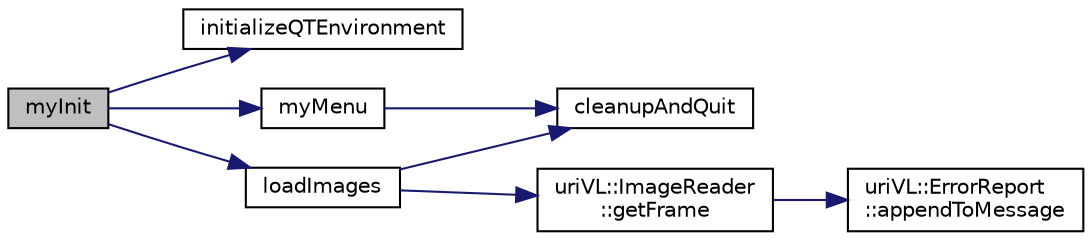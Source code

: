 digraph "myInit"
{
  edge [fontname="Helvetica",fontsize="10",labelfontname="Helvetica",labelfontsize="10"];
  node [fontname="Helvetica",fontsize="10",shape=record];
  rankdir="LR";
  Node1 [label="myInit",height=0.2,width=0.4,color="black", fillcolor="grey75", style="filled", fontcolor="black"];
  Node1 -> Node2 [color="midnightblue",fontsize="10",style="solid",fontname="Helvetica"];
  Node2 [label="initializeQTEnvironment",height=0.2,width=0.4,color="black", fillcolor="white", style="filled",URL="$main__scaling_8cpp.html#a0672b041b5eec1b80073dbb043e6b625"];
  Node1 -> Node3 [color="midnightblue",fontsize="10",style="solid",fontname="Helvetica"];
  Node3 [label="loadImages",height=0.2,width=0.4,color="black", fillcolor="white", style="filled",URL="$main__scaling_8cpp.html#affea87debd68f6d9a9d24b7e0c043a1d"];
  Node3 -> Node4 [color="midnightblue",fontsize="10",style="solid",fontname="Helvetica"];
  Node4 [label="cleanupAndQuit",height=0.2,width=0.4,color="black", fillcolor="white", style="filled",URL="$main__scaling_8cpp.html#ab5774c0c168c63ad4c75e9bf6f09e72b"];
  Node3 -> Node5 [color="midnightblue",fontsize="10",style="solid",fontname="Helvetica"];
  Node5 [label="uriVL::ImageReader\l::getFrame",height=0.2,width=0.4,color="black", fillcolor="white", style="filled",URL="$classuriVL_1_1ImageReader.html#a1b063b6fc4451a0c59547f387085c0e1",tooltip="Get an image frame from the preselected source. "];
  Node5 -> Node6 [color="midnightblue",fontsize="10",style="solid",fontname="Helvetica"];
  Node6 [label="uriVL::ErrorReport\l::appendToMessage",height=0.2,width=0.4,color="black", fillcolor="white", style="filled",URL="$classuriVL_1_1ErrorReport.html#a65100d12091947d1df26c38f48058569",tooltip="Appends a string to the error message. "];
  Node1 -> Node7 [color="midnightblue",fontsize="10",style="solid",fontname="Helvetica"];
  Node7 [label="myMenu",height=0.2,width=0.4,color="black", fillcolor="white", style="filled",URL="$main__scaling_8cpp.html#a262cac07ba13d31b16ed61d7596cd7e2"];
  Node7 -> Node4 [color="midnightblue",fontsize="10",style="solid",fontname="Helvetica"];
}
